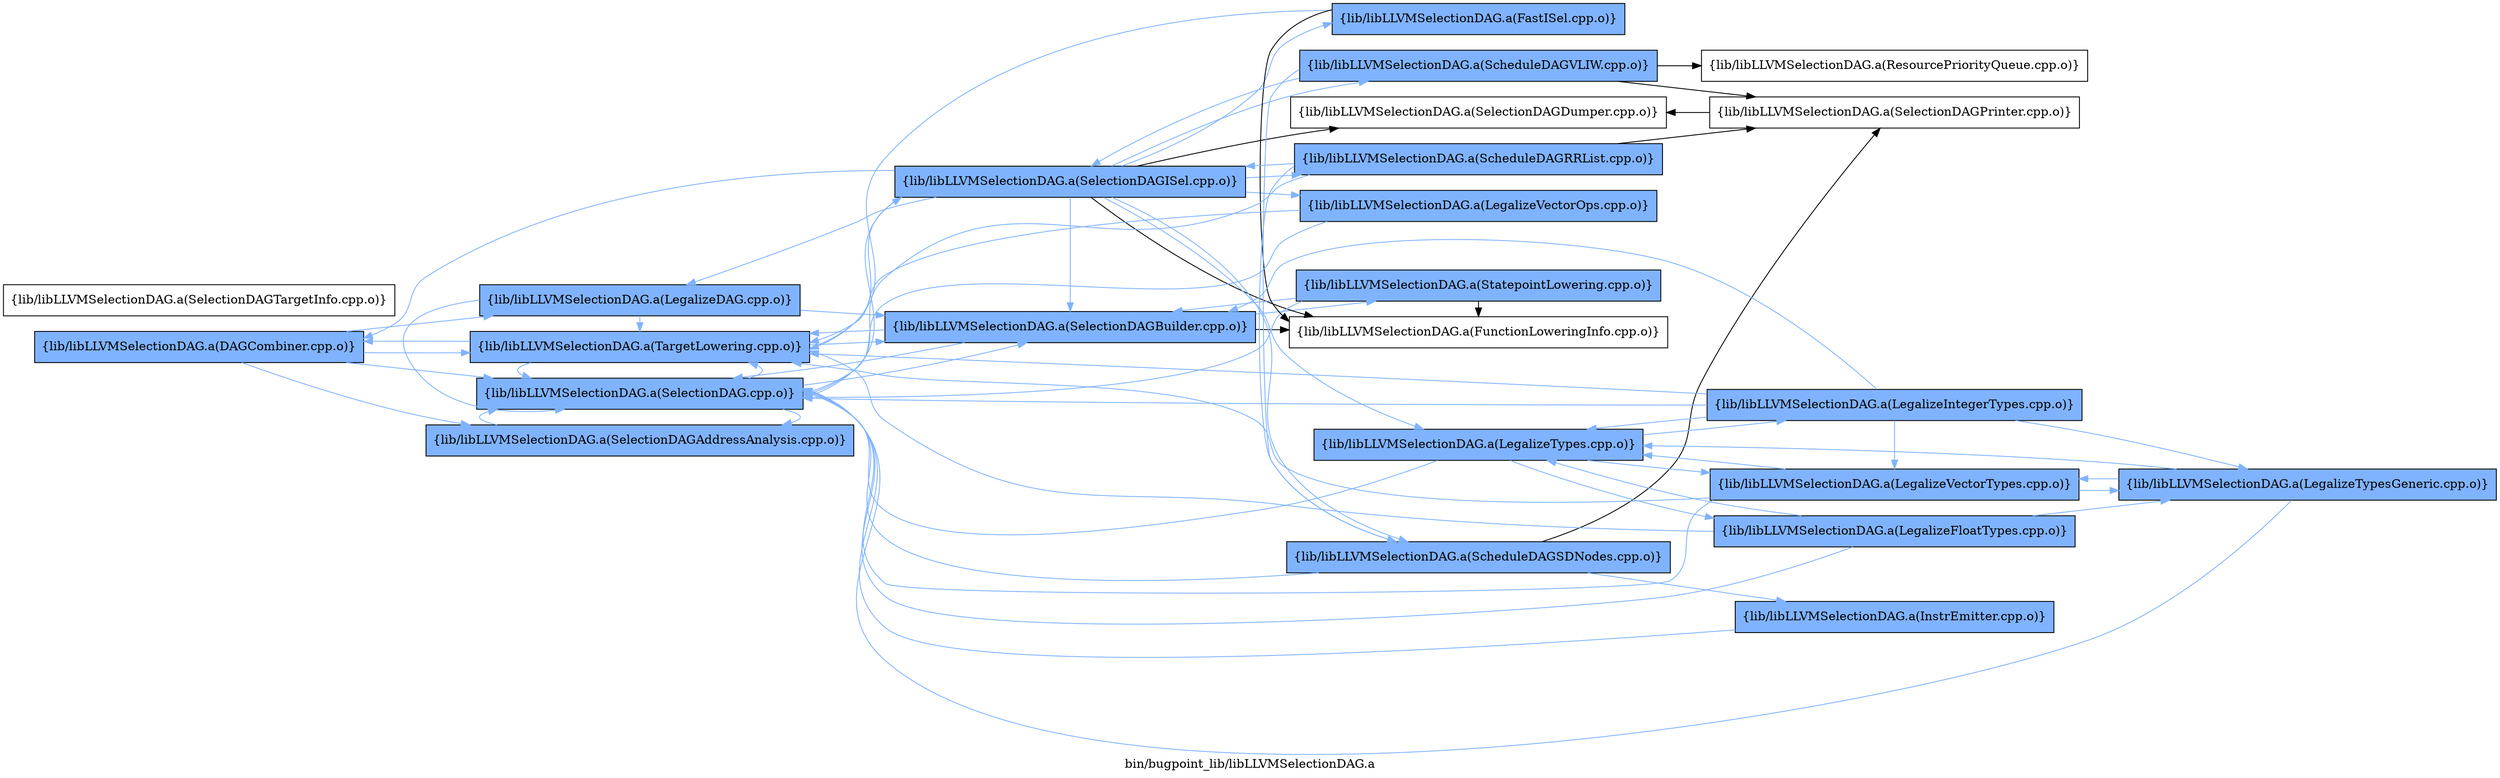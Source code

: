 digraph "bin/bugpoint_lib/libLLVMSelectionDAG.a" {
	label="bin/bugpoint_lib/libLLVMSelectionDAG.a";
	rankdir=LR;
	{ rank=same; Node0x561097932288;  }
	{ rank=same; Node0x5610979272e8; Node0x5610979264d8; Node0x561097923148; Node0x5610979186f8;  }
	{ rank=same; Node0x561097926708; Node0x561097922dd8;  }
	{ rank=same; Node0x561097924e08; Node0x56109792c248; Node0x561097925178; Node0x561097924958; Node0x5610979246d8; Node0x561097921078; Node0x5610979268e8; Node0x5610979261b8; Node0x561097924138;  }
	{ rank=same; Node0x56109792b398; Node0x561097924098; Node0x561097926d48; Node0x5610979230f8; Node0x561097924b38; Node0x561097924368;  }

	Node0x561097932288 [shape=record,shape=box,group=1,style=filled,fillcolor="0.600000 0.5 1",label="{lib/libLLVMSelectionDAG.a(DAGCombiner.cpp.o)}"];
	Node0x561097932288 -> Node0x5610979272e8[color="0.600000 0.5 1"];
	Node0x561097932288 -> Node0x5610979264d8[color="0.600000 0.5 1"];
	Node0x561097932288 -> Node0x561097923148[color="0.600000 0.5 1"];
	Node0x561097932288 -> Node0x5610979186f8[color="0.600000 0.5 1"];
	Node0x561097926708 [shape=record,shape=box,group=1,style=filled,fillcolor="0.600000 0.5 1",label="{lib/libLLVMSelectionDAG.a(SelectionDAGBuilder.cpp.o)}"];
	Node0x561097926708 -> Node0x561097924e08;
	Node0x561097926708 -> Node0x5610979264d8[color="0.600000 0.5 1"];
	Node0x561097926708 -> Node0x56109792c248[color="0.600000 0.5 1"];
	Node0x561097926708 -> Node0x5610979186f8[color="0.600000 0.5 1"];
	Node0x5610979264d8 [shape=record,shape=box,group=1,style=filled,fillcolor="0.600000 0.5 1",label="{lib/libLLVMSelectionDAG.a(SelectionDAG.cpp.o)}"];
	Node0x5610979264d8 -> Node0x561097926708[color="0.600000 0.5 1"];
	Node0x5610979264d8 -> Node0x561097923148[color="0.600000 0.5 1"];
	Node0x5610979264d8 -> Node0x5610979186f8[color="0.600000 0.5 1"];
	Node0x561097922dd8 [shape=record,shape=box,group=1,style=filled,fillcolor="0.600000 0.5 1",label="{lib/libLLVMSelectionDAG.a(SelectionDAGISel.cpp.o)}"];
	Node0x561097922dd8 -> Node0x561097932288[color="0.600000 0.5 1"];
	Node0x561097922dd8 -> Node0x561097925178[color="0.600000 0.5 1"];
	Node0x561097922dd8 -> Node0x561097924e08;
	Node0x561097922dd8 -> Node0x5610979272e8[color="0.600000 0.5 1"];
	Node0x561097922dd8 -> Node0x561097926708[color="0.600000 0.5 1"];
	Node0x561097922dd8 -> Node0x5610979264d8[color="0.600000 0.5 1"];
	Node0x561097922dd8 -> Node0x561097924958[color="0.600000 0.5 1"];
	Node0x561097922dd8 -> Node0x5610979246d8[color="0.600000 0.5 1"];
	Node0x561097922dd8 -> Node0x561097921078[color="0.600000 0.5 1"];
	Node0x561097922dd8 -> Node0x5610979268e8;
	Node0x561097922dd8 -> Node0x5610979261b8[color="0.600000 0.5 1"];
	Node0x561097922dd8 -> Node0x561097924138[color="0.600000 0.5 1"];
	Node0x5610979186f8 [shape=record,shape=box,group=1,style=filled,fillcolor="0.600000 0.5 1",label="{lib/libLLVMSelectionDAG.a(TargetLowering.cpp.o)}"];
	Node0x5610979186f8 -> Node0x561097932288[color="0.600000 0.5 1"];
	Node0x5610979186f8 -> Node0x561097926708[color="0.600000 0.5 1"];
	Node0x5610979186f8 -> Node0x5610979264d8[color="0.600000 0.5 1"];
	Node0x5610979186f8 -> Node0x561097922dd8[color="0.600000 0.5 1"];
	Node0x561097925178 [shape=record,shape=box,group=1,style=filled,fillcolor="0.600000 0.5 1",label="{lib/libLLVMSelectionDAG.a(FastISel.cpp.o)}"];
	Node0x561097925178 -> Node0x561097924e08;
	Node0x561097925178 -> Node0x5610979186f8[color="0.600000 0.5 1"];
	Node0x561097924e08 [shape=record,shape=box,group=0,label="{lib/libLLVMSelectionDAG.a(FunctionLoweringInfo.cpp.o)}"];
	Node0x56109792b9d8 [shape=record,shape=box,group=0,label="{lib/libLLVMSelectionDAG.a(SelectionDAGTargetInfo.cpp.o)}"];
	Node0x5610979272e8 [shape=record,shape=box,group=1,style=filled,fillcolor="0.600000 0.5 1",label="{lib/libLLVMSelectionDAG.a(LegalizeDAG.cpp.o)}"];
	Node0x5610979272e8 -> Node0x561097926708[color="0.600000 0.5 1"];
	Node0x5610979272e8 -> Node0x5610979264d8[color="0.600000 0.5 1"];
	Node0x5610979272e8 -> Node0x5610979186f8[color="0.600000 0.5 1"];
	Node0x561097923148 [shape=record,shape=box,group=1,style=filled,fillcolor="0.600000 0.5 1",label="{lib/libLLVMSelectionDAG.a(SelectionDAGAddressAnalysis.cpp.o)}"];
	Node0x561097923148 -> Node0x5610979264d8[color="0.600000 0.5 1"];
	Node0x56109792c248 [shape=record,shape=box,group=1,style=filled,fillcolor="0.600000 0.5 1",label="{lib/libLLVMSelectionDAG.a(StatepointLowering.cpp.o)}"];
	Node0x56109792c248 -> Node0x561097924e08;
	Node0x56109792c248 -> Node0x561097926708[color="0.600000 0.5 1"];
	Node0x56109792c248 -> Node0x5610979264d8[color="0.600000 0.5 1"];
	Node0x561097924958 [shape=record,shape=box,group=1,style=filled,fillcolor="0.600000 0.5 1",label="{lib/libLLVMSelectionDAG.a(ScheduleDAGRRList.cpp.o)}"];
	Node0x561097924958 -> Node0x5610979264d8[color="0.600000 0.5 1"];
	Node0x561097924958 -> Node0x561097922dd8[color="0.600000 0.5 1"];
	Node0x561097924958 -> Node0x5610979246d8[color="0.600000 0.5 1"];
	Node0x561097924958 -> Node0x56109792b398;
	Node0x5610979246d8 [shape=record,shape=box,group=1,style=filled,fillcolor="0.600000 0.5 1",label="{lib/libLLVMSelectionDAG.a(ScheduleDAGSDNodes.cpp.o)}"];
	Node0x5610979246d8 -> Node0x5610979264d8[color="0.600000 0.5 1"];
	Node0x5610979246d8 -> Node0x561097924098[color="0.600000 0.5 1"];
	Node0x5610979246d8 -> Node0x56109792b398;
	Node0x561097921078 [shape=record,shape=box,group=1,style=filled,fillcolor="0.600000 0.5 1",label="{lib/libLLVMSelectionDAG.a(ScheduleDAGVLIW.cpp.o)}"];
	Node0x561097921078 -> Node0x561097922dd8[color="0.600000 0.5 1"];
	Node0x561097921078 -> Node0x5610979246d8[color="0.600000 0.5 1"];
	Node0x561097921078 -> Node0x561097926d48;
	Node0x561097921078 -> Node0x56109792b398;
	Node0x5610979268e8 [shape=record,shape=box,group=0,label="{lib/libLLVMSelectionDAG.a(SelectionDAGDumper.cpp.o)}"];
	Node0x5610979261b8 [shape=record,shape=box,group=1,style=filled,fillcolor="0.600000 0.5 1",label="{lib/libLLVMSelectionDAG.a(LegalizeTypes.cpp.o)}"];
	Node0x5610979261b8 -> Node0x5610979264d8[color="0.600000 0.5 1"];
	Node0x5610979261b8 -> Node0x5610979230f8[color="0.600000 0.5 1"];
	Node0x5610979261b8 -> Node0x561097924b38[color="0.600000 0.5 1"];
	Node0x5610979261b8 -> Node0x561097924368[color="0.600000 0.5 1"];
	Node0x561097924138 [shape=record,shape=box,group=1,style=filled,fillcolor="0.600000 0.5 1",label="{lib/libLLVMSelectionDAG.a(LegalizeVectorOps.cpp.o)}"];
	Node0x561097924138 -> Node0x5610979264d8[color="0.600000 0.5 1"];
	Node0x561097924138 -> Node0x5610979186f8[color="0.600000 0.5 1"];
	Node0x56109792b398 [shape=record,shape=box,group=0,label="{lib/libLLVMSelectionDAG.a(SelectionDAGPrinter.cpp.o)}"];
	Node0x56109792b398 -> Node0x5610979268e8;
	Node0x561097924098 [shape=record,shape=box,group=1,style=filled,fillcolor="0.600000 0.5 1",label="{lib/libLLVMSelectionDAG.a(InstrEmitter.cpp.o)}"];
	Node0x561097924098 -> Node0x5610979264d8[color="0.600000 0.5 1"];
	Node0x561097926d48 [shape=record,shape=box,group=0,label="{lib/libLLVMSelectionDAG.a(ResourcePriorityQueue.cpp.o)}"];
	Node0x5610979230f8 [shape=record,shape=box,group=1,style=filled,fillcolor="0.600000 0.5 1",label="{lib/libLLVMSelectionDAG.a(LegalizeFloatTypes.cpp.o)}"];
	Node0x5610979230f8 -> Node0x5610979264d8[color="0.600000 0.5 1"];
	Node0x5610979230f8 -> Node0x5610979261b8[color="0.600000 0.5 1"];
	Node0x5610979230f8 -> Node0x561097922a68[color="0.600000 0.5 1"];
	Node0x5610979230f8 -> Node0x5610979186f8[color="0.600000 0.5 1"];
	Node0x561097924b38 [shape=record,shape=box,group=1,style=filled,fillcolor="0.600000 0.5 1",label="{lib/libLLVMSelectionDAG.a(LegalizeVectorTypes.cpp.o)}"];
	Node0x561097924b38 -> Node0x5610979264d8[color="0.600000 0.5 1"];
	Node0x561097924b38 -> Node0x5610979261b8[color="0.600000 0.5 1"];
	Node0x561097924b38 -> Node0x561097922a68[color="0.600000 0.5 1"];
	Node0x561097924b38 -> Node0x5610979186f8[color="0.600000 0.5 1"];
	Node0x561097924368 [shape=record,shape=box,group=1,style=filled,fillcolor="0.600000 0.5 1",label="{lib/libLLVMSelectionDAG.a(LegalizeIntegerTypes.cpp.o)}"];
	Node0x561097924368 -> Node0x561097926708[color="0.600000 0.5 1"];
	Node0x561097924368 -> Node0x5610979264d8[color="0.600000 0.5 1"];
	Node0x561097924368 -> Node0x5610979261b8[color="0.600000 0.5 1"];
	Node0x561097924368 -> Node0x561097922a68[color="0.600000 0.5 1"];
	Node0x561097924368 -> Node0x561097924b38[color="0.600000 0.5 1"];
	Node0x561097924368 -> Node0x5610979186f8[color="0.600000 0.5 1"];
	Node0x561097922a68 [shape=record,shape=box,group=1,style=filled,fillcolor="0.600000 0.5 1",label="{lib/libLLVMSelectionDAG.a(LegalizeTypesGeneric.cpp.o)}"];
	Node0x561097922a68 -> Node0x5610979264d8[color="0.600000 0.5 1"];
	Node0x561097922a68 -> Node0x5610979261b8[color="0.600000 0.5 1"];
	Node0x561097922a68 -> Node0x561097924b38[color="0.600000 0.5 1"];
}
